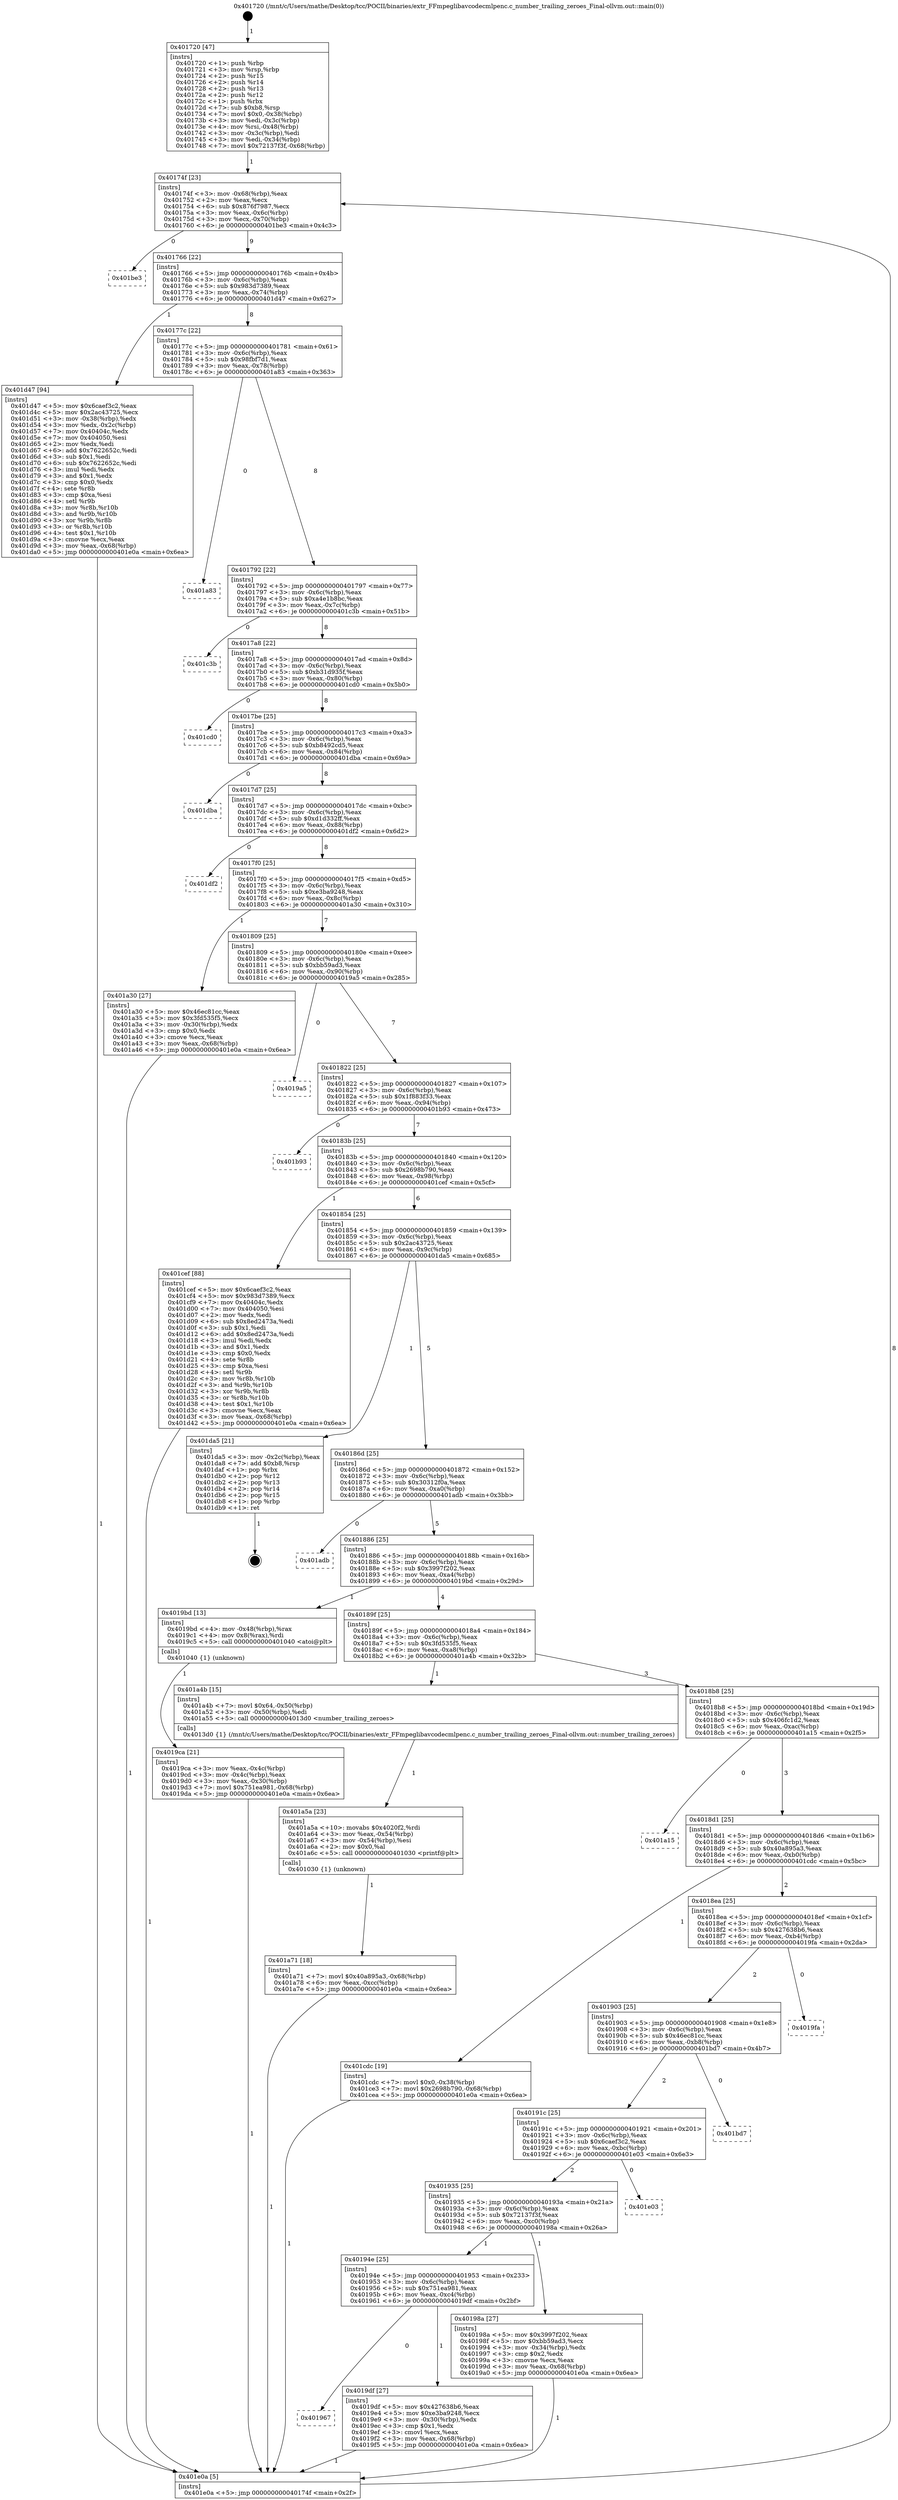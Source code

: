 digraph "0x401720" {
  label = "0x401720 (/mnt/c/Users/mathe/Desktop/tcc/POCII/binaries/extr_FFmpeglibavcodecmlpenc.c_number_trailing_zeroes_Final-ollvm.out::main(0))"
  labelloc = "t"
  node[shape=record]

  Entry [label="",width=0.3,height=0.3,shape=circle,fillcolor=black,style=filled]
  "0x40174f" [label="{
     0x40174f [23]\l
     | [instrs]\l
     &nbsp;&nbsp;0x40174f \<+3\>: mov -0x68(%rbp),%eax\l
     &nbsp;&nbsp;0x401752 \<+2\>: mov %eax,%ecx\l
     &nbsp;&nbsp;0x401754 \<+6\>: sub $0x876f7987,%ecx\l
     &nbsp;&nbsp;0x40175a \<+3\>: mov %eax,-0x6c(%rbp)\l
     &nbsp;&nbsp;0x40175d \<+3\>: mov %ecx,-0x70(%rbp)\l
     &nbsp;&nbsp;0x401760 \<+6\>: je 0000000000401be3 \<main+0x4c3\>\l
  }"]
  "0x401be3" [label="{
     0x401be3\l
  }", style=dashed]
  "0x401766" [label="{
     0x401766 [22]\l
     | [instrs]\l
     &nbsp;&nbsp;0x401766 \<+5\>: jmp 000000000040176b \<main+0x4b\>\l
     &nbsp;&nbsp;0x40176b \<+3\>: mov -0x6c(%rbp),%eax\l
     &nbsp;&nbsp;0x40176e \<+5\>: sub $0x983d7389,%eax\l
     &nbsp;&nbsp;0x401773 \<+3\>: mov %eax,-0x74(%rbp)\l
     &nbsp;&nbsp;0x401776 \<+6\>: je 0000000000401d47 \<main+0x627\>\l
  }"]
  Exit [label="",width=0.3,height=0.3,shape=circle,fillcolor=black,style=filled,peripheries=2]
  "0x401d47" [label="{
     0x401d47 [94]\l
     | [instrs]\l
     &nbsp;&nbsp;0x401d47 \<+5\>: mov $0x6caef3c2,%eax\l
     &nbsp;&nbsp;0x401d4c \<+5\>: mov $0x2ac43725,%ecx\l
     &nbsp;&nbsp;0x401d51 \<+3\>: mov -0x38(%rbp),%edx\l
     &nbsp;&nbsp;0x401d54 \<+3\>: mov %edx,-0x2c(%rbp)\l
     &nbsp;&nbsp;0x401d57 \<+7\>: mov 0x40404c,%edx\l
     &nbsp;&nbsp;0x401d5e \<+7\>: mov 0x404050,%esi\l
     &nbsp;&nbsp;0x401d65 \<+2\>: mov %edx,%edi\l
     &nbsp;&nbsp;0x401d67 \<+6\>: add $0x7622652c,%edi\l
     &nbsp;&nbsp;0x401d6d \<+3\>: sub $0x1,%edi\l
     &nbsp;&nbsp;0x401d70 \<+6\>: sub $0x7622652c,%edi\l
     &nbsp;&nbsp;0x401d76 \<+3\>: imul %edi,%edx\l
     &nbsp;&nbsp;0x401d79 \<+3\>: and $0x1,%edx\l
     &nbsp;&nbsp;0x401d7c \<+3\>: cmp $0x0,%edx\l
     &nbsp;&nbsp;0x401d7f \<+4\>: sete %r8b\l
     &nbsp;&nbsp;0x401d83 \<+3\>: cmp $0xa,%esi\l
     &nbsp;&nbsp;0x401d86 \<+4\>: setl %r9b\l
     &nbsp;&nbsp;0x401d8a \<+3\>: mov %r8b,%r10b\l
     &nbsp;&nbsp;0x401d8d \<+3\>: and %r9b,%r10b\l
     &nbsp;&nbsp;0x401d90 \<+3\>: xor %r9b,%r8b\l
     &nbsp;&nbsp;0x401d93 \<+3\>: or %r8b,%r10b\l
     &nbsp;&nbsp;0x401d96 \<+4\>: test $0x1,%r10b\l
     &nbsp;&nbsp;0x401d9a \<+3\>: cmovne %ecx,%eax\l
     &nbsp;&nbsp;0x401d9d \<+3\>: mov %eax,-0x68(%rbp)\l
     &nbsp;&nbsp;0x401da0 \<+5\>: jmp 0000000000401e0a \<main+0x6ea\>\l
  }"]
  "0x40177c" [label="{
     0x40177c [22]\l
     | [instrs]\l
     &nbsp;&nbsp;0x40177c \<+5\>: jmp 0000000000401781 \<main+0x61\>\l
     &nbsp;&nbsp;0x401781 \<+3\>: mov -0x6c(%rbp),%eax\l
     &nbsp;&nbsp;0x401784 \<+5\>: sub $0x98fbf7d1,%eax\l
     &nbsp;&nbsp;0x401789 \<+3\>: mov %eax,-0x78(%rbp)\l
     &nbsp;&nbsp;0x40178c \<+6\>: je 0000000000401a83 \<main+0x363\>\l
  }"]
  "0x401a71" [label="{
     0x401a71 [18]\l
     | [instrs]\l
     &nbsp;&nbsp;0x401a71 \<+7\>: movl $0x40a895a3,-0x68(%rbp)\l
     &nbsp;&nbsp;0x401a78 \<+6\>: mov %eax,-0xcc(%rbp)\l
     &nbsp;&nbsp;0x401a7e \<+5\>: jmp 0000000000401e0a \<main+0x6ea\>\l
  }"]
  "0x401a83" [label="{
     0x401a83\l
  }", style=dashed]
  "0x401792" [label="{
     0x401792 [22]\l
     | [instrs]\l
     &nbsp;&nbsp;0x401792 \<+5\>: jmp 0000000000401797 \<main+0x77\>\l
     &nbsp;&nbsp;0x401797 \<+3\>: mov -0x6c(%rbp),%eax\l
     &nbsp;&nbsp;0x40179a \<+5\>: sub $0xa4e1b8bc,%eax\l
     &nbsp;&nbsp;0x40179f \<+3\>: mov %eax,-0x7c(%rbp)\l
     &nbsp;&nbsp;0x4017a2 \<+6\>: je 0000000000401c3b \<main+0x51b\>\l
  }"]
  "0x401a5a" [label="{
     0x401a5a [23]\l
     | [instrs]\l
     &nbsp;&nbsp;0x401a5a \<+10\>: movabs $0x4020f2,%rdi\l
     &nbsp;&nbsp;0x401a64 \<+3\>: mov %eax,-0x54(%rbp)\l
     &nbsp;&nbsp;0x401a67 \<+3\>: mov -0x54(%rbp),%esi\l
     &nbsp;&nbsp;0x401a6a \<+2\>: mov $0x0,%al\l
     &nbsp;&nbsp;0x401a6c \<+5\>: call 0000000000401030 \<printf@plt\>\l
     | [calls]\l
     &nbsp;&nbsp;0x401030 \{1\} (unknown)\l
  }"]
  "0x401c3b" [label="{
     0x401c3b\l
  }", style=dashed]
  "0x4017a8" [label="{
     0x4017a8 [22]\l
     | [instrs]\l
     &nbsp;&nbsp;0x4017a8 \<+5\>: jmp 00000000004017ad \<main+0x8d\>\l
     &nbsp;&nbsp;0x4017ad \<+3\>: mov -0x6c(%rbp),%eax\l
     &nbsp;&nbsp;0x4017b0 \<+5\>: sub $0xb31d935f,%eax\l
     &nbsp;&nbsp;0x4017b5 \<+3\>: mov %eax,-0x80(%rbp)\l
     &nbsp;&nbsp;0x4017b8 \<+6\>: je 0000000000401cd0 \<main+0x5b0\>\l
  }"]
  "0x401967" [label="{
     0x401967\l
  }", style=dashed]
  "0x401cd0" [label="{
     0x401cd0\l
  }", style=dashed]
  "0x4017be" [label="{
     0x4017be [25]\l
     | [instrs]\l
     &nbsp;&nbsp;0x4017be \<+5\>: jmp 00000000004017c3 \<main+0xa3\>\l
     &nbsp;&nbsp;0x4017c3 \<+3\>: mov -0x6c(%rbp),%eax\l
     &nbsp;&nbsp;0x4017c6 \<+5\>: sub $0xb8492cd5,%eax\l
     &nbsp;&nbsp;0x4017cb \<+6\>: mov %eax,-0x84(%rbp)\l
     &nbsp;&nbsp;0x4017d1 \<+6\>: je 0000000000401dba \<main+0x69a\>\l
  }"]
  "0x4019df" [label="{
     0x4019df [27]\l
     | [instrs]\l
     &nbsp;&nbsp;0x4019df \<+5\>: mov $0x427638b6,%eax\l
     &nbsp;&nbsp;0x4019e4 \<+5\>: mov $0xe3ba9248,%ecx\l
     &nbsp;&nbsp;0x4019e9 \<+3\>: mov -0x30(%rbp),%edx\l
     &nbsp;&nbsp;0x4019ec \<+3\>: cmp $0x1,%edx\l
     &nbsp;&nbsp;0x4019ef \<+3\>: cmovl %ecx,%eax\l
     &nbsp;&nbsp;0x4019f2 \<+3\>: mov %eax,-0x68(%rbp)\l
     &nbsp;&nbsp;0x4019f5 \<+5\>: jmp 0000000000401e0a \<main+0x6ea\>\l
  }"]
  "0x401dba" [label="{
     0x401dba\l
  }", style=dashed]
  "0x4017d7" [label="{
     0x4017d7 [25]\l
     | [instrs]\l
     &nbsp;&nbsp;0x4017d7 \<+5\>: jmp 00000000004017dc \<main+0xbc\>\l
     &nbsp;&nbsp;0x4017dc \<+3\>: mov -0x6c(%rbp),%eax\l
     &nbsp;&nbsp;0x4017df \<+5\>: sub $0xd1d332ff,%eax\l
     &nbsp;&nbsp;0x4017e4 \<+6\>: mov %eax,-0x88(%rbp)\l
     &nbsp;&nbsp;0x4017ea \<+6\>: je 0000000000401df2 \<main+0x6d2\>\l
  }"]
  "0x4019ca" [label="{
     0x4019ca [21]\l
     | [instrs]\l
     &nbsp;&nbsp;0x4019ca \<+3\>: mov %eax,-0x4c(%rbp)\l
     &nbsp;&nbsp;0x4019cd \<+3\>: mov -0x4c(%rbp),%eax\l
     &nbsp;&nbsp;0x4019d0 \<+3\>: mov %eax,-0x30(%rbp)\l
     &nbsp;&nbsp;0x4019d3 \<+7\>: movl $0x751ea981,-0x68(%rbp)\l
     &nbsp;&nbsp;0x4019da \<+5\>: jmp 0000000000401e0a \<main+0x6ea\>\l
  }"]
  "0x401df2" [label="{
     0x401df2\l
  }", style=dashed]
  "0x4017f0" [label="{
     0x4017f0 [25]\l
     | [instrs]\l
     &nbsp;&nbsp;0x4017f0 \<+5\>: jmp 00000000004017f5 \<main+0xd5\>\l
     &nbsp;&nbsp;0x4017f5 \<+3\>: mov -0x6c(%rbp),%eax\l
     &nbsp;&nbsp;0x4017f8 \<+5\>: sub $0xe3ba9248,%eax\l
     &nbsp;&nbsp;0x4017fd \<+6\>: mov %eax,-0x8c(%rbp)\l
     &nbsp;&nbsp;0x401803 \<+6\>: je 0000000000401a30 \<main+0x310\>\l
  }"]
  "0x401720" [label="{
     0x401720 [47]\l
     | [instrs]\l
     &nbsp;&nbsp;0x401720 \<+1\>: push %rbp\l
     &nbsp;&nbsp;0x401721 \<+3\>: mov %rsp,%rbp\l
     &nbsp;&nbsp;0x401724 \<+2\>: push %r15\l
     &nbsp;&nbsp;0x401726 \<+2\>: push %r14\l
     &nbsp;&nbsp;0x401728 \<+2\>: push %r13\l
     &nbsp;&nbsp;0x40172a \<+2\>: push %r12\l
     &nbsp;&nbsp;0x40172c \<+1\>: push %rbx\l
     &nbsp;&nbsp;0x40172d \<+7\>: sub $0xb8,%rsp\l
     &nbsp;&nbsp;0x401734 \<+7\>: movl $0x0,-0x38(%rbp)\l
     &nbsp;&nbsp;0x40173b \<+3\>: mov %edi,-0x3c(%rbp)\l
     &nbsp;&nbsp;0x40173e \<+4\>: mov %rsi,-0x48(%rbp)\l
     &nbsp;&nbsp;0x401742 \<+3\>: mov -0x3c(%rbp),%edi\l
     &nbsp;&nbsp;0x401745 \<+3\>: mov %edi,-0x34(%rbp)\l
     &nbsp;&nbsp;0x401748 \<+7\>: movl $0x72137f3f,-0x68(%rbp)\l
  }"]
  "0x401a30" [label="{
     0x401a30 [27]\l
     | [instrs]\l
     &nbsp;&nbsp;0x401a30 \<+5\>: mov $0x46ec81cc,%eax\l
     &nbsp;&nbsp;0x401a35 \<+5\>: mov $0x3fd535f5,%ecx\l
     &nbsp;&nbsp;0x401a3a \<+3\>: mov -0x30(%rbp),%edx\l
     &nbsp;&nbsp;0x401a3d \<+3\>: cmp $0x0,%edx\l
     &nbsp;&nbsp;0x401a40 \<+3\>: cmove %ecx,%eax\l
     &nbsp;&nbsp;0x401a43 \<+3\>: mov %eax,-0x68(%rbp)\l
     &nbsp;&nbsp;0x401a46 \<+5\>: jmp 0000000000401e0a \<main+0x6ea\>\l
  }"]
  "0x401809" [label="{
     0x401809 [25]\l
     | [instrs]\l
     &nbsp;&nbsp;0x401809 \<+5\>: jmp 000000000040180e \<main+0xee\>\l
     &nbsp;&nbsp;0x40180e \<+3\>: mov -0x6c(%rbp),%eax\l
     &nbsp;&nbsp;0x401811 \<+5\>: sub $0xbb59ad3,%eax\l
     &nbsp;&nbsp;0x401816 \<+6\>: mov %eax,-0x90(%rbp)\l
     &nbsp;&nbsp;0x40181c \<+6\>: je 00000000004019a5 \<main+0x285\>\l
  }"]
  "0x401e0a" [label="{
     0x401e0a [5]\l
     | [instrs]\l
     &nbsp;&nbsp;0x401e0a \<+5\>: jmp 000000000040174f \<main+0x2f\>\l
  }"]
  "0x4019a5" [label="{
     0x4019a5\l
  }", style=dashed]
  "0x401822" [label="{
     0x401822 [25]\l
     | [instrs]\l
     &nbsp;&nbsp;0x401822 \<+5\>: jmp 0000000000401827 \<main+0x107\>\l
     &nbsp;&nbsp;0x401827 \<+3\>: mov -0x6c(%rbp),%eax\l
     &nbsp;&nbsp;0x40182a \<+5\>: sub $0x1f883f33,%eax\l
     &nbsp;&nbsp;0x40182f \<+6\>: mov %eax,-0x94(%rbp)\l
     &nbsp;&nbsp;0x401835 \<+6\>: je 0000000000401b93 \<main+0x473\>\l
  }"]
  "0x40194e" [label="{
     0x40194e [25]\l
     | [instrs]\l
     &nbsp;&nbsp;0x40194e \<+5\>: jmp 0000000000401953 \<main+0x233\>\l
     &nbsp;&nbsp;0x401953 \<+3\>: mov -0x6c(%rbp),%eax\l
     &nbsp;&nbsp;0x401956 \<+5\>: sub $0x751ea981,%eax\l
     &nbsp;&nbsp;0x40195b \<+6\>: mov %eax,-0xc4(%rbp)\l
     &nbsp;&nbsp;0x401961 \<+6\>: je 00000000004019df \<main+0x2bf\>\l
  }"]
  "0x401b93" [label="{
     0x401b93\l
  }", style=dashed]
  "0x40183b" [label="{
     0x40183b [25]\l
     | [instrs]\l
     &nbsp;&nbsp;0x40183b \<+5\>: jmp 0000000000401840 \<main+0x120\>\l
     &nbsp;&nbsp;0x401840 \<+3\>: mov -0x6c(%rbp),%eax\l
     &nbsp;&nbsp;0x401843 \<+5\>: sub $0x2698b790,%eax\l
     &nbsp;&nbsp;0x401848 \<+6\>: mov %eax,-0x98(%rbp)\l
     &nbsp;&nbsp;0x40184e \<+6\>: je 0000000000401cef \<main+0x5cf\>\l
  }"]
  "0x40198a" [label="{
     0x40198a [27]\l
     | [instrs]\l
     &nbsp;&nbsp;0x40198a \<+5\>: mov $0x3997f202,%eax\l
     &nbsp;&nbsp;0x40198f \<+5\>: mov $0xbb59ad3,%ecx\l
     &nbsp;&nbsp;0x401994 \<+3\>: mov -0x34(%rbp),%edx\l
     &nbsp;&nbsp;0x401997 \<+3\>: cmp $0x2,%edx\l
     &nbsp;&nbsp;0x40199a \<+3\>: cmovne %ecx,%eax\l
     &nbsp;&nbsp;0x40199d \<+3\>: mov %eax,-0x68(%rbp)\l
     &nbsp;&nbsp;0x4019a0 \<+5\>: jmp 0000000000401e0a \<main+0x6ea\>\l
  }"]
  "0x401cef" [label="{
     0x401cef [88]\l
     | [instrs]\l
     &nbsp;&nbsp;0x401cef \<+5\>: mov $0x6caef3c2,%eax\l
     &nbsp;&nbsp;0x401cf4 \<+5\>: mov $0x983d7389,%ecx\l
     &nbsp;&nbsp;0x401cf9 \<+7\>: mov 0x40404c,%edx\l
     &nbsp;&nbsp;0x401d00 \<+7\>: mov 0x404050,%esi\l
     &nbsp;&nbsp;0x401d07 \<+2\>: mov %edx,%edi\l
     &nbsp;&nbsp;0x401d09 \<+6\>: sub $0x8ed2473a,%edi\l
     &nbsp;&nbsp;0x401d0f \<+3\>: sub $0x1,%edi\l
     &nbsp;&nbsp;0x401d12 \<+6\>: add $0x8ed2473a,%edi\l
     &nbsp;&nbsp;0x401d18 \<+3\>: imul %edi,%edx\l
     &nbsp;&nbsp;0x401d1b \<+3\>: and $0x1,%edx\l
     &nbsp;&nbsp;0x401d1e \<+3\>: cmp $0x0,%edx\l
     &nbsp;&nbsp;0x401d21 \<+4\>: sete %r8b\l
     &nbsp;&nbsp;0x401d25 \<+3\>: cmp $0xa,%esi\l
     &nbsp;&nbsp;0x401d28 \<+4\>: setl %r9b\l
     &nbsp;&nbsp;0x401d2c \<+3\>: mov %r8b,%r10b\l
     &nbsp;&nbsp;0x401d2f \<+3\>: and %r9b,%r10b\l
     &nbsp;&nbsp;0x401d32 \<+3\>: xor %r9b,%r8b\l
     &nbsp;&nbsp;0x401d35 \<+3\>: or %r8b,%r10b\l
     &nbsp;&nbsp;0x401d38 \<+4\>: test $0x1,%r10b\l
     &nbsp;&nbsp;0x401d3c \<+3\>: cmovne %ecx,%eax\l
     &nbsp;&nbsp;0x401d3f \<+3\>: mov %eax,-0x68(%rbp)\l
     &nbsp;&nbsp;0x401d42 \<+5\>: jmp 0000000000401e0a \<main+0x6ea\>\l
  }"]
  "0x401854" [label="{
     0x401854 [25]\l
     | [instrs]\l
     &nbsp;&nbsp;0x401854 \<+5\>: jmp 0000000000401859 \<main+0x139\>\l
     &nbsp;&nbsp;0x401859 \<+3\>: mov -0x6c(%rbp),%eax\l
     &nbsp;&nbsp;0x40185c \<+5\>: sub $0x2ac43725,%eax\l
     &nbsp;&nbsp;0x401861 \<+6\>: mov %eax,-0x9c(%rbp)\l
     &nbsp;&nbsp;0x401867 \<+6\>: je 0000000000401da5 \<main+0x685\>\l
  }"]
  "0x401935" [label="{
     0x401935 [25]\l
     | [instrs]\l
     &nbsp;&nbsp;0x401935 \<+5\>: jmp 000000000040193a \<main+0x21a\>\l
     &nbsp;&nbsp;0x40193a \<+3\>: mov -0x6c(%rbp),%eax\l
     &nbsp;&nbsp;0x40193d \<+5\>: sub $0x72137f3f,%eax\l
     &nbsp;&nbsp;0x401942 \<+6\>: mov %eax,-0xc0(%rbp)\l
     &nbsp;&nbsp;0x401948 \<+6\>: je 000000000040198a \<main+0x26a\>\l
  }"]
  "0x401da5" [label="{
     0x401da5 [21]\l
     | [instrs]\l
     &nbsp;&nbsp;0x401da5 \<+3\>: mov -0x2c(%rbp),%eax\l
     &nbsp;&nbsp;0x401da8 \<+7\>: add $0xb8,%rsp\l
     &nbsp;&nbsp;0x401daf \<+1\>: pop %rbx\l
     &nbsp;&nbsp;0x401db0 \<+2\>: pop %r12\l
     &nbsp;&nbsp;0x401db2 \<+2\>: pop %r13\l
     &nbsp;&nbsp;0x401db4 \<+2\>: pop %r14\l
     &nbsp;&nbsp;0x401db6 \<+2\>: pop %r15\l
     &nbsp;&nbsp;0x401db8 \<+1\>: pop %rbp\l
     &nbsp;&nbsp;0x401db9 \<+1\>: ret\l
  }"]
  "0x40186d" [label="{
     0x40186d [25]\l
     | [instrs]\l
     &nbsp;&nbsp;0x40186d \<+5\>: jmp 0000000000401872 \<main+0x152\>\l
     &nbsp;&nbsp;0x401872 \<+3\>: mov -0x6c(%rbp),%eax\l
     &nbsp;&nbsp;0x401875 \<+5\>: sub $0x30312f0a,%eax\l
     &nbsp;&nbsp;0x40187a \<+6\>: mov %eax,-0xa0(%rbp)\l
     &nbsp;&nbsp;0x401880 \<+6\>: je 0000000000401adb \<main+0x3bb\>\l
  }"]
  "0x401e03" [label="{
     0x401e03\l
  }", style=dashed]
  "0x401adb" [label="{
     0x401adb\l
  }", style=dashed]
  "0x401886" [label="{
     0x401886 [25]\l
     | [instrs]\l
     &nbsp;&nbsp;0x401886 \<+5\>: jmp 000000000040188b \<main+0x16b\>\l
     &nbsp;&nbsp;0x40188b \<+3\>: mov -0x6c(%rbp),%eax\l
     &nbsp;&nbsp;0x40188e \<+5\>: sub $0x3997f202,%eax\l
     &nbsp;&nbsp;0x401893 \<+6\>: mov %eax,-0xa4(%rbp)\l
     &nbsp;&nbsp;0x401899 \<+6\>: je 00000000004019bd \<main+0x29d\>\l
  }"]
  "0x40191c" [label="{
     0x40191c [25]\l
     | [instrs]\l
     &nbsp;&nbsp;0x40191c \<+5\>: jmp 0000000000401921 \<main+0x201\>\l
     &nbsp;&nbsp;0x401921 \<+3\>: mov -0x6c(%rbp),%eax\l
     &nbsp;&nbsp;0x401924 \<+5\>: sub $0x6caef3c2,%eax\l
     &nbsp;&nbsp;0x401929 \<+6\>: mov %eax,-0xbc(%rbp)\l
     &nbsp;&nbsp;0x40192f \<+6\>: je 0000000000401e03 \<main+0x6e3\>\l
  }"]
  "0x4019bd" [label="{
     0x4019bd [13]\l
     | [instrs]\l
     &nbsp;&nbsp;0x4019bd \<+4\>: mov -0x48(%rbp),%rax\l
     &nbsp;&nbsp;0x4019c1 \<+4\>: mov 0x8(%rax),%rdi\l
     &nbsp;&nbsp;0x4019c5 \<+5\>: call 0000000000401040 \<atoi@plt\>\l
     | [calls]\l
     &nbsp;&nbsp;0x401040 \{1\} (unknown)\l
  }"]
  "0x40189f" [label="{
     0x40189f [25]\l
     | [instrs]\l
     &nbsp;&nbsp;0x40189f \<+5\>: jmp 00000000004018a4 \<main+0x184\>\l
     &nbsp;&nbsp;0x4018a4 \<+3\>: mov -0x6c(%rbp),%eax\l
     &nbsp;&nbsp;0x4018a7 \<+5\>: sub $0x3fd535f5,%eax\l
     &nbsp;&nbsp;0x4018ac \<+6\>: mov %eax,-0xa8(%rbp)\l
     &nbsp;&nbsp;0x4018b2 \<+6\>: je 0000000000401a4b \<main+0x32b\>\l
  }"]
  "0x401bd7" [label="{
     0x401bd7\l
  }", style=dashed]
  "0x401a4b" [label="{
     0x401a4b [15]\l
     | [instrs]\l
     &nbsp;&nbsp;0x401a4b \<+7\>: movl $0x64,-0x50(%rbp)\l
     &nbsp;&nbsp;0x401a52 \<+3\>: mov -0x50(%rbp),%edi\l
     &nbsp;&nbsp;0x401a55 \<+5\>: call 00000000004013d0 \<number_trailing_zeroes\>\l
     | [calls]\l
     &nbsp;&nbsp;0x4013d0 \{1\} (/mnt/c/Users/mathe/Desktop/tcc/POCII/binaries/extr_FFmpeglibavcodecmlpenc.c_number_trailing_zeroes_Final-ollvm.out::number_trailing_zeroes)\l
  }"]
  "0x4018b8" [label="{
     0x4018b8 [25]\l
     | [instrs]\l
     &nbsp;&nbsp;0x4018b8 \<+5\>: jmp 00000000004018bd \<main+0x19d\>\l
     &nbsp;&nbsp;0x4018bd \<+3\>: mov -0x6c(%rbp),%eax\l
     &nbsp;&nbsp;0x4018c0 \<+5\>: sub $0x406fc1d2,%eax\l
     &nbsp;&nbsp;0x4018c5 \<+6\>: mov %eax,-0xac(%rbp)\l
     &nbsp;&nbsp;0x4018cb \<+6\>: je 0000000000401a15 \<main+0x2f5\>\l
  }"]
  "0x401903" [label="{
     0x401903 [25]\l
     | [instrs]\l
     &nbsp;&nbsp;0x401903 \<+5\>: jmp 0000000000401908 \<main+0x1e8\>\l
     &nbsp;&nbsp;0x401908 \<+3\>: mov -0x6c(%rbp),%eax\l
     &nbsp;&nbsp;0x40190b \<+5\>: sub $0x46ec81cc,%eax\l
     &nbsp;&nbsp;0x401910 \<+6\>: mov %eax,-0xb8(%rbp)\l
     &nbsp;&nbsp;0x401916 \<+6\>: je 0000000000401bd7 \<main+0x4b7\>\l
  }"]
  "0x401a15" [label="{
     0x401a15\l
  }", style=dashed]
  "0x4018d1" [label="{
     0x4018d1 [25]\l
     | [instrs]\l
     &nbsp;&nbsp;0x4018d1 \<+5\>: jmp 00000000004018d6 \<main+0x1b6\>\l
     &nbsp;&nbsp;0x4018d6 \<+3\>: mov -0x6c(%rbp),%eax\l
     &nbsp;&nbsp;0x4018d9 \<+5\>: sub $0x40a895a3,%eax\l
     &nbsp;&nbsp;0x4018de \<+6\>: mov %eax,-0xb0(%rbp)\l
     &nbsp;&nbsp;0x4018e4 \<+6\>: je 0000000000401cdc \<main+0x5bc\>\l
  }"]
  "0x4019fa" [label="{
     0x4019fa\l
  }", style=dashed]
  "0x401cdc" [label="{
     0x401cdc [19]\l
     | [instrs]\l
     &nbsp;&nbsp;0x401cdc \<+7\>: movl $0x0,-0x38(%rbp)\l
     &nbsp;&nbsp;0x401ce3 \<+7\>: movl $0x2698b790,-0x68(%rbp)\l
     &nbsp;&nbsp;0x401cea \<+5\>: jmp 0000000000401e0a \<main+0x6ea\>\l
  }"]
  "0x4018ea" [label="{
     0x4018ea [25]\l
     | [instrs]\l
     &nbsp;&nbsp;0x4018ea \<+5\>: jmp 00000000004018ef \<main+0x1cf\>\l
     &nbsp;&nbsp;0x4018ef \<+3\>: mov -0x6c(%rbp),%eax\l
     &nbsp;&nbsp;0x4018f2 \<+5\>: sub $0x427638b6,%eax\l
     &nbsp;&nbsp;0x4018f7 \<+6\>: mov %eax,-0xb4(%rbp)\l
     &nbsp;&nbsp;0x4018fd \<+6\>: je 00000000004019fa \<main+0x2da\>\l
  }"]
  Entry -> "0x401720" [label=" 1"]
  "0x40174f" -> "0x401be3" [label=" 0"]
  "0x40174f" -> "0x401766" [label=" 9"]
  "0x401da5" -> Exit [label=" 1"]
  "0x401766" -> "0x401d47" [label=" 1"]
  "0x401766" -> "0x40177c" [label=" 8"]
  "0x401d47" -> "0x401e0a" [label=" 1"]
  "0x40177c" -> "0x401a83" [label=" 0"]
  "0x40177c" -> "0x401792" [label=" 8"]
  "0x401cef" -> "0x401e0a" [label=" 1"]
  "0x401792" -> "0x401c3b" [label=" 0"]
  "0x401792" -> "0x4017a8" [label=" 8"]
  "0x401cdc" -> "0x401e0a" [label=" 1"]
  "0x4017a8" -> "0x401cd0" [label=" 0"]
  "0x4017a8" -> "0x4017be" [label=" 8"]
  "0x401a71" -> "0x401e0a" [label=" 1"]
  "0x4017be" -> "0x401dba" [label=" 0"]
  "0x4017be" -> "0x4017d7" [label=" 8"]
  "0x401a5a" -> "0x401a71" [label=" 1"]
  "0x4017d7" -> "0x401df2" [label=" 0"]
  "0x4017d7" -> "0x4017f0" [label=" 8"]
  "0x401a30" -> "0x401e0a" [label=" 1"]
  "0x4017f0" -> "0x401a30" [label=" 1"]
  "0x4017f0" -> "0x401809" [label=" 7"]
  "0x4019df" -> "0x401e0a" [label=" 1"]
  "0x401809" -> "0x4019a5" [label=" 0"]
  "0x401809" -> "0x401822" [label=" 7"]
  "0x40194e" -> "0x401967" [label=" 0"]
  "0x401822" -> "0x401b93" [label=" 0"]
  "0x401822" -> "0x40183b" [label=" 7"]
  "0x40194e" -> "0x4019df" [label=" 1"]
  "0x40183b" -> "0x401cef" [label=" 1"]
  "0x40183b" -> "0x401854" [label=" 6"]
  "0x401a4b" -> "0x401a5a" [label=" 1"]
  "0x401854" -> "0x401da5" [label=" 1"]
  "0x401854" -> "0x40186d" [label=" 5"]
  "0x4019bd" -> "0x4019ca" [label=" 1"]
  "0x40186d" -> "0x401adb" [label=" 0"]
  "0x40186d" -> "0x401886" [label=" 5"]
  "0x401e0a" -> "0x40174f" [label=" 8"]
  "0x401886" -> "0x4019bd" [label=" 1"]
  "0x401886" -> "0x40189f" [label=" 4"]
  "0x40198a" -> "0x401e0a" [label=" 1"]
  "0x40189f" -> "0x401a4b" [label=" 1"]
  "0x40189f" -> "0x4018b8" [label=" 3"]
  "0x401935" -> "0x40194e" [label=" 1"]
  "0x4018b8" -> "0x401a15" [label=" 0"]
  "0x4018b8" -> "0x4018d1" [label=" 3"]
  "0x4019ca" -> "0x401e0a" [label=" 1"]
  "0x4018d1" -> "0x401cdc" [label=" 1"]
  "0x4018d1" -> "0x4018ea" [label=" 2"]
  "0x40191c" -> "0x401935" [label=" 2"]
  "0x4018ea" -> "0x4019fa" [label=" 0"]
  "0x4018ea" -> "0x401903" [label=" 2"]
  "0x401935" -> "0x40198a" [label=" 1"]
  "0x401903" -> "0x401bd7" [label=" 0"]
  "0x401903" -> "0x40191c" [label=" 2"]
  "0x401720" -> "0x40174f" [label=" 1"]
  "0x40191c" -> "0x401e03" [label=" 0"]
}
